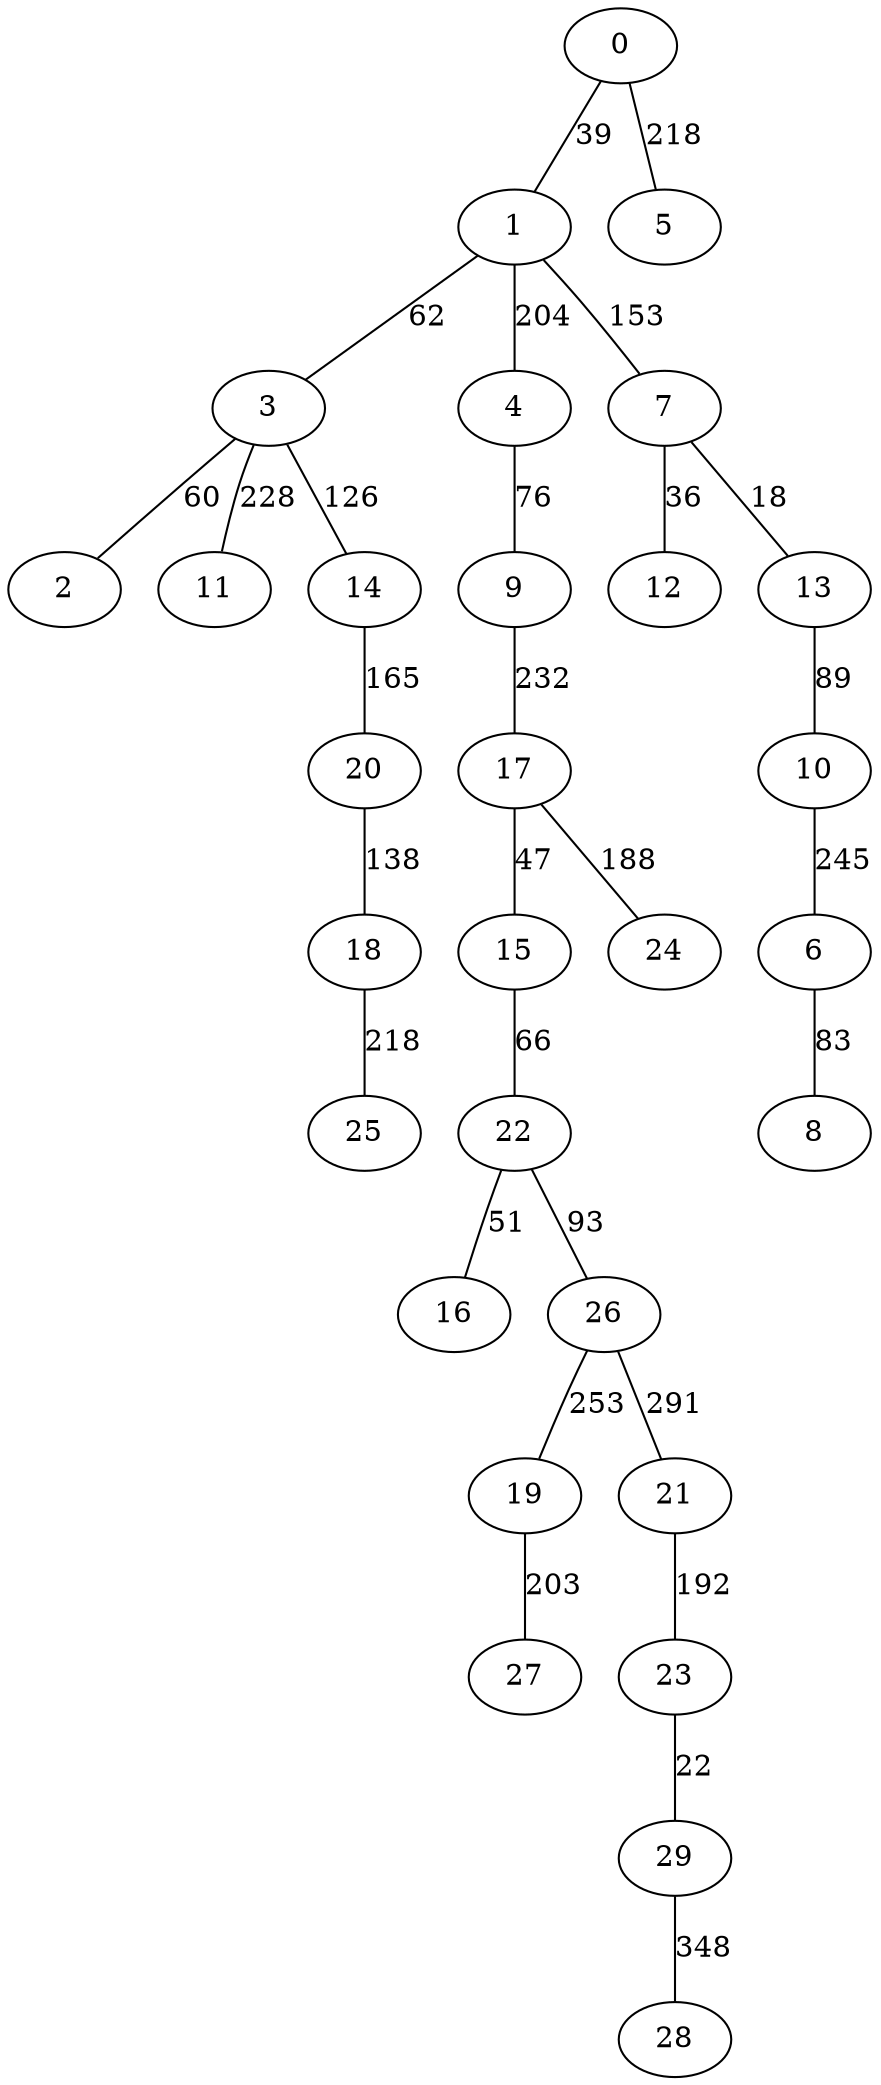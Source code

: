 strict graph G {
0;
1;
2;
3;
4;
5;
6;
7;
8;
9;
10;
11;
12;
13;
14;
15;
16;
17;
18;
19;
20;
21;
22;
23;
24;
25;
26;
27;
28;
29;
17 -- 15  [label=47];
1 -- 7  [label=153];
26 -- 21  [label=291];
3 -- 2  [label=60];
19 -- 27  [label=203];
29 -- 28  [label=348];
14 -- 20  [label=165];
0 -- 5  [label=218];
18 -- 25  [label=218];
1 -- 4  [label=204];
22 -- 16  [label=51];
3 -- 14  [label=126];
0 -- 1  [label=39];
10 -- 6  [label=245];
6 -- 8  [label=83];
15 -- 22  [label=66];
9 -- 17  [label=232];
23 -- 29  [label=22];
4 -- 9  [label=76];
26 -- 19  [label=253];
20 -- 18  [label=138];
7 -- 12  [label=36];
21 -- 23  [label=192];
1 -- 3  [label=62];
13 -- 10  [label=89];
17 -- 24  [label=188];
7 -- 13  [label=18];
3 -- 11  [label=228];
22 -- 26  [label=93];
}
